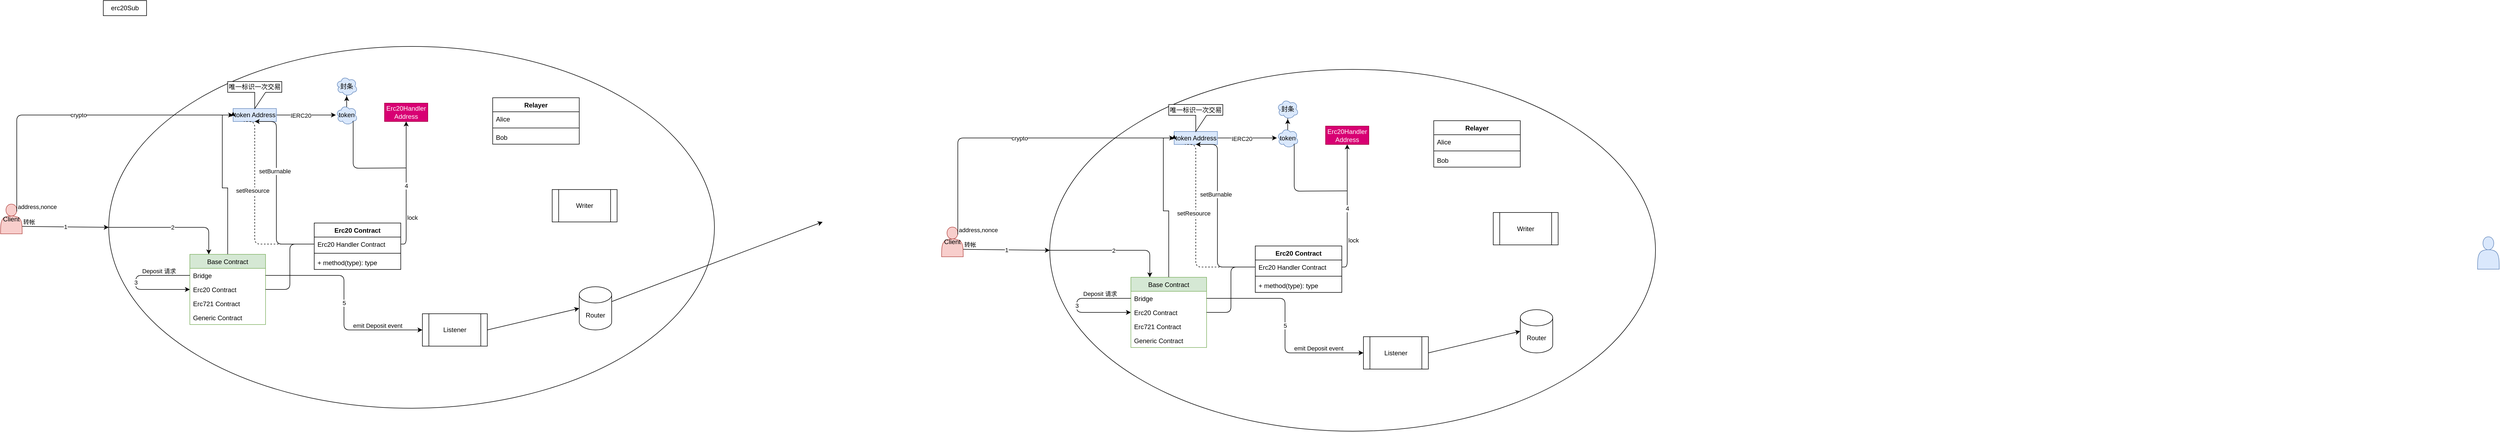 <mxfile version="14.2.9" type="github">
  <diagram name="Page-1" id="c7558073-3199-34d8-9f00-42111426c3f3">
    <mxGraphModel dx="2857" dy="1304" grid="1" gridSize="10" guides="1" tooltips="1" connect="1" arrows="1" fold="1" page="1" pageScale="1" pageWidth="826" pageHeight="1169" background="#ffffff" math="0" shadow="0">
      <root>
        <mxCell id="0" />
        <mxCell id="1" parent="0" />
        <mxCell id="XAeKICQX4TilCshrafWl-51" value="" style="ellipse;whiteSpace=wrap;html=1;" vertex="1" parent="1">
          <mxGeometry x="1380" y="257.5" width="1120" height="670" as="geometry" />
        </mxCell>
        <mxCell id="XAeKICQX4TilCshrafWl-52" style="rounded=0;orthogonalLoop=1;jettySize=auto;html=1;exitX=0.5;exitY=0;exitDx=0;exitDy=0;entryX=0;entryY=0.5;entryDx=0;entryDy=0;edgeStyle=orthogonalEdgeStyle;" edge="1" source="XAeKICQX4TilCshrafWl-53" target="XAeKICQX4TilCshrafWl-71" parent="1">
          <mxGeometry relative="1" as="geometry" />
        </mxCell>
        <mxCell id="XAeKICQX4TilCshrafWl-53" value="Base Contract" style="swimlane;fontStyle=0;childLayout=stackLayout;horizontal=1;startSize=26;fillColor=#d5e8d4;horizontalStack=0;resizeParent=1;resizeParentMax=0;resizeLast=0;collapsible=1;marginBottom=0;strokeColor=#82b366;" vertex="1" parent="1">
          <mxGeometry x="1530" y="642.5" width="140" height="130" as="geometry" />
        </mxCell>
        <mxCell id="XAeKICQX4TilCshrafWl-54" value="Bridge" style="text;strokeColor=none;fillColor=none;align=left;verticalAlign=top;spacingLeft=4;spacingRight=4;overflow=hidden;rotatable=0;points=[[0,0.5],[1,0.5]];portConstraint=eastwest;" vertex="1" parent="XAeKICQX4TilCshrafWl-53">
          <mxGeometry y="26" width="140" height="26" as="geometry" />
        </mxCell>
        <mxCell id="XAeKICQX4TilCshrafWl-55" value="Erc20 Contract" style="text;strokeColor=none;fillColor=none;align=left;verticalAlign=top;spacingLeft=4;spacingRight=4;overflow=hidden;rotatable=0;points=[[0,0.5],[1,0.5]];portConstraint=eastwest;" vertex="1" parent="XAeKICQX4TilCshrafWl-53">
          <mxGeometry y="52" width="140" height="26" as="geometry" />
        </mxCell>
        <mxCell id="XAeKICQX4TilCshrafWl-56" value="Erc721 Contract" style="text;strokeColor=none;fillColor=none;align=left;verticalAlign=top;spacingLeft=4;spacingRight=4;overflow=hidden;rotatable=0;points=[[0,0.5],[1,0.5]];portConstraint=eastwest;" vertex="1" parent="XAeKICQX4TilCshrafWl-53">
          <mxGeometry y="78" width="140" height="26" as="geometry" />
        </mxCell>
        <mxCell id="XAeKICQX4TilCshrafWl-57" value="Generic Contract" style="text;strokeColor=none;fillColor=none;align=left;verticalAlign=top;spacingLeft=4;spacingRight=4;overflow=hidden;rotatable=0;points=[[0,0.5],[1,0.5]];portConstraint=eastwest;" vertex="1" parent="XAeKICQX4TilCshrafWl-53">
          <mxGeometry y="104" width="140" height="26" as="geometry" />
        </mxCell>
        <mxCell id="XAeKICQX4TilCshrafWl-58" value="" style="endArrow=classic;html=1;fontSize=5;exitX=0;exitY=0.5;exitDx=0;exitDy=0;entryX=0;entryY=0.5;entryDx=0;entryDy=0;edgeStyle=orthogonalEdgeStyle;" edge="1" parent="XAeKICQX4TilCshrafWl-53" source="XAeKICQX4TilCshrafWl-54" target="XAeKICQX4TilCshrafWl-55">
          <mxGeometry relative="1" as="geometry">
            <mxPoint x="-440" y="-28" as="sourcePoint" />
            <mxPoint x="-280" y="-28" as="targetPoint" />
            <Array as="points">
              <mxPoint x="-100" y="39" />
              <mxPoint x="-100" y="65" />
            </Array>
          </mxGeometry>
        </mxCell>
        <mxCell id="XAeKICQX4TilCshrafWl-59" value="3" style="edgeLabel;resizable=0;html=1;align=center;verticalAlign=middle;" connectable="0" vertex="1" parent="XAeKICQX4TilCshrafWl-58">
          <mxGeometry relative="1" as="geometry" />
        </mxCell>
        <mxCell id="XAeKICQX4TilCshrafWl-60" value="Deposit 请求" style="edgeLabel;resizable=0;html=1;align=left;verticalAlign=bottom;" connectable="0" vertex="1" parent="XAeKICQX4TilCshrafWl-58">
          <mxGeometry x="-1" relative="1" as="geometry">
            <mxPoint x="-90" as="offset" />
          </mxGeometry>
        </mxCell>
        <mxCell id="XAeKICQX4TilCshrafWl-61" value="Erc20 Contract" style="swimlane;fontStyle=1;align=center;verticalAlign=top;childLayout=stackLayout;horizontal=1;startSize=26;horizontalStack=0;resizeParent=1;resizeParentMax=0;resizeLast=0;collapsible=1;marginBottom=0;" vertex="1" parent="1">
          <mxGeometry x="1760" y="584.5" width="160" height="86" as="geometry" />
        </mxCell>
        <mxCell id="XAeKICQX4TilCshrafWl-62" value="Erc20 Handler Contract" style="text;strokeColor=none;fillColor=none;align=left;verticalAlign=top;spacingLeft=4;spacingRight=4;overflow=hidden;rotatable=0;points=[[0,0.5],[1,0.5]];portConstraint=eastwest;" vertex="1" parent="XAeKICQX4TilCshrafWl-61">
          <mxGeometry y="26" width="160" height="26" as="geometry" />
        </mxCell>
        <mxCell id="XAeKICQX4TilCshrafWl-63" value="" style="line;strokeWidth=1;fillColor=none;align=left;verticalAlign=middle;spacingTop=-1;spacingLeft=3;spacingRight=3;rotatable=0;labelPosition=right;points=[];portConstraint=eastwest;" vertex="1" parent="XAeKICQX4TilCshrafWl-61">
          <mxGeometry y="52" width="160" height="8" as="geometry" />
        </mxCell>
        <mxCell id="XAeKICQX4TilCshrafWl-64" value="+ method(type): type" style="text;strokeColor=none;fillColor=none;align=left;verticalAlign=top;spacingLeft=4;spacingRight=4;overflow=hidden;rotatable=0;points=[[0,0.5],[1,0.5]];portConstraint=eastwest;" vertex="1" parent="XAeKICQX4TilCshrafWl-61">
          <mxGeometry y="60" width="160" height="26" as="geometry" />
        </mxCell>
        <mxCell id="XAeKICQX4TilCshrafWl-65" value="Relayer" style="swimlane;fontStyle=1;align=center;verticalAlign=top;childLayout=stackLayout;horizontal=1;startSize=26;horizontalStack=0;resizeParent=1;resizeParentMax=0;resizeLast=0;collapsible=1;marginBottom=0;" vertex="1" parent="1">
          <mxGeometry x="2090" y="352.5" width="160" height="86" as="geometry" />
        </mxCell>
        <mxCell id="XAeKICQX4TilCshrafWl-66" value="Alice" style="text;strokeColor=none;fillColor=none;align=left;verticalAlign=top;spacingLeft=4;spacingRight=4;overflow=hidden;rotatable=0;points=[[0,0.5],[1,0.5]];portConstraint=eastwest;" vertex="1" parent="XAeKICQX4TilCshrafWl-65">
          <mxGeometry y="26" width="160" height="26" as="geometry" />
        </mxCell>
        <mxCell id="XAeKICQX4TilCshrafWl-67" value="" style="line;strokeWidth=1;fillColor=none;align=left;verticalAlign=middle;spacingTop=-1;spacingLeft=3;spacingRight=3;rotatable=0;labelPosition=right;points=[];portConstraint=eastwest;" vertex="1" parent="XAeKICQX4TilCshrafWl-65">
          <mxGeometry y="52" width="160" height="8" as="geometry" />
        </mxCell>
        <mxCell id="XAeKICQX4TilCshrafWl-68" value="Bob" style="text;strokeColor=none;fillColor=none;align=left;verticalAlign=top;spacingLeft=4;spacingRight=4;overflow=hidden;rotatable=0;points=[[0,0.5],[1,0.5]];portConstraint=eastwest;" vertex="1" parent="XAeKICQX4TilCshrafWl-65">
          <mxGeometry y="60" width="160" height="26" as="geometry" />
        </mxCell>
        <mxCell id="XAeKICQX4TilCshrafWl-69" value="" style="edgeStyle=orthogonalEdgeStyle;rounded=0;orthogonalLoop=1;jettySize=auto;html=1;" edge="1" source="XAeKICQX4TilCshrafWl-71" target="XAeKICQX4TilCshrafWl-91" parent="1">
          <mxGeometry relative="1" as="geometry" />
        </mxCell>
        <mxCell id="XAeKICQX4TilCshrafWl-70" value="IERC20" style="edgeLabel;html=1;align=center;verticalAlign=middle;resizable=0;points=[];" vertex="1" connectable="0" parent="XAeKICQX4TilCshrafWl-69">
          <mxGeometry x="-0.195" y="-1" relative="1" as="geometry">
            <mxPoint as="offset" />
          </mxGeometry>
        </mxCell>
        <mxCell id="XAeKICQX4TilCshrafWl-71" value="token Address" style="html=1;fillColor=#dae8fc;strokeColor=#6c8ebf;" vertex="1" parent="1">
          <mxGeometry x="1610" y="372.5" width="80" height="24" as="geometry" />
        </mxCell>
        <mxCell id="XAeKICQX4TilCshrafWl-72" value="Listener" style="shape=process;whiteSpace=wrap;html=1;backgroundOutline=1;" vertex="1" parent="1">
          <mxGeometry x="1960" y="752.5" width="120" height="60" as="geometry" />
        </mxCell>
        <mxCell id="XAeKICQX4TilCshrafWl-73" value="Writer" style="shape=process;whiteSpace=wrap;html=1;backgroundOutline=1;" vertex="1" parent="1">
          <mxGeometry x="2200" y="522.5" width="120" height="60" as="geometry" />
        </mxCell>
        <mxCell id="XAeKICQX4TilCshrafWl-74" value="Router" style="shape=cylinder3;whiteSpace=wrap;html=1;boundedLbl=1;backgroundOutline=1;size=15;" vertex="1" parent="1">
          <mxGeometry x="2250" y="702.5" width="60" height="80" as="geometry" />
        </mxCell>
        <mxCell id="XAeKICQX4TilCshrafWl-75" value="Client" style="shape=actor;whiteSpace=wrap;html=1;fillColor=#f8cecc;strokeColor=#b85450;" vertex="1" parent="1">
          <mxGeometry x="1180" y="549.5" width="40" height="55" as="geometry" />
        </mxCell>
        <mxCell id="XAeKICQX4TilCshrafWl-76" value="" style="endArrow=classic;html=1;fontSize=5;exitX=1;exitY=0.75;exitDx=0;exitDy=0;entryX=0;entryY=0.5;entryDx=0;entryDy=0;" edge="1" source="XAeKICQX4TilCshrafWl-75" target="XAeKICQX4TilCshrafWl-51" parent="1">
          <mxGeometry relative="1" as="geometry">
            <mxPoint x="1050" y="532.5" as="sourcePoint" />
            <mxPoint x="1210" y="532.5" as="targetPoint" />
          </mxGeometry>
        </mxCell>
        <mxCell id="XAeKICQX4TilCshrafWl-77" value="1" style="edgeLabel;resizable=0;html=1;align=center;verticalAlign=middle;" connectable="0" vertex="1" parent="XAeKICQX4TilCshrafWl-76">
          <mxGeometry relative="1" as="geometry" />
        </mxCell>
        <mxCell id="XAeKICQX4TilCshrafWl-78" value="转帐" style="edgeLabel;resizable=0;html=1;align=left;verticalAlign=bottom;" connectable="0" vertex="1" parent="XAeKICQX4TilCshrafWl-76">
          <mxGeometry x="-1" relative="1" as="geometry" />
        </mxCell>
        <mxCell id="XAeKICQX4TilCshrafWl-79" value="" style="endArrow=classic;html=1;fontSize=5;exitX=0;exitY=0.5;exitDx=0;exitDy=0;entryX=0.25;entryY=0;entryDx=0;entryDy=0;edgeStyle=orthogonalEdgeStyle;" edge="1" source="XAeKICQX4TilCshrafWl-51" target="XAeKICQX4TilCshrafWl-53" parent="1">
          <mxGeometry relative="1" as="geometry">
            <mxPoint x="1080" y="532.5" as="sourcePoint" />
            <mxPoint x="1180" y="532.5" as="targetPoint" />
            <Array as="points">
              <mxPoint x="1565" y="592.5" />
            </Array>
          </mxGeometry>
        </mxCell>
        <mxCell id="XAeKICQX4TilCshrafWl-80" value="2" style="edgeLabel;resizable=0;html=1;align=center;verticalAlign=middle;" connectable="0" vertex="1" parent="XAeKICQX4TilCshrafWl-79">
          <mxGeometry relative="1" as="geometry" />
        </mxCell>
        <mxCell id="XAeKICQX4TilCshrafWl-81" value="" style="shape=actor;whiteSpace=wrap;html=1;fillColor=#dae8fc;strokeColor=#6c8ebf;" vertex="1" parent="1">
          <mxGeometry x="4020" y="567.5" width="40" height="60" as="geometry" />
        </mxCell>
        <mxCell id="XAeKICQX4TilCshrafWl-83" value="" style="endArrow=classic;html=1;entryX=0;entryY=0.25;entryDx=0;entryDy=0;exitX=0.75;exitY=0.25;exitDx=0;exitDy=0;exitPerimeter=0;edgeStyle=orthogonalEdgeStyle;" edge="1" source="XAeKICQX4TilCshrafWl-75" target="XAeKICQX4TilCshrafWl-71" parent="1">
          <mxGeometry relative="1" as="geometry">
            <mxPoint x="1710" y="612.5" as="sourcePoint" />
            <mxPoint x="1870" y="612.5" as="targetPoint" />
            <Array as="points">
              <mxPoint x="1210" y="384.5" />
              <mxPoint x="1610" y="384.5" />
            </Array>
          </mxGeometry>
        </mxCell>
        <mxCell id="XAeKICQX4TilCshrafWl-84" value="crypto" style="edgeLabel;resizable=0;html=1;align=center;verticalAlign=middle;" connectable="0" vertex="1" parent="XAeKICQX4TilCshrafWl-83">
          <mxGeometry relative="1" as="geometry" />
        </mxCell>
        <mxCell id="XAeKICQX4TilCshrafWl-85" value="address,nonce" style="edgeLabel;resizable=0;html=1;align=left;verticalAlign=bottom;" connectable="0" vertex="1" parent="XAeKICQX4TilCshrafWl-83">
          <mxGeometry x="-1" relative="1" as="geometry" />
        </mxCell>
        <mxCell id="XAeKICQX4TilCshrafWl-86" value="" style="endArrow=none;dashed=1;html=1;exitX=0;exitY=0.5;exitDx=0;exitDy=0;entryX=0.25;entryY=1;entryDx=0;entryDy=0;edgeStyle=orthogonalEdgeStyle;" edge="1" source="XAeKICQX4TilCshrafWl-62" target="XAeKICQX4TilCshrafWl-71" parent="1">
          <mxGeometry width="50" height="50" relative="1" as="geometry">
            <mxPoint x="1770" y="632.5" as="sourcePoint" />
            <mxPoint x="1820" y="582.5" as="targetPoint" />
            <Array as="points">
              <mxPoint x="1650" y="623.5" />
              <mxPoint x="1650" y="396.5" />
            </Array>
          </mxGeometry>
        </mxCell>
        <mxCell id="XAeKICQX4TilCshrafWl-87" value="setResource" style="edgeLabel;html=1;align=center;verticalAlign=middle;resizable=0;points=[];" vertex="1" connectable="0" parent="XAeKICQX4TilCshrafWl-86">
          <mxGeometry x="0.174" y="4" relative="1" as="geometry">
            <mxPoint as="offset" />
          </mxGeometry>
        </mxCell>
        <mxCell id="XAeKICQX4TilCshrafWl-88" value="" style="endArrow=classic;html=1;exitX=0;exitY=0.5;exitDx=0;exitDy=0;entryX=0.5;entryY=1;entryDx=0;entryDy=0;edgeStyle=orthogonalEdgeStyle;" edge="1" source="XAeKICQX4TilCshrafWl-62" target="XAeKICQX4TilCshrafWl-71" parent="1">
          <mxGeometry width="50" height="50" relative="1" as="geometry">
            <mxPoint x="1830" y="582.5" as="sourcePoint" />
            <mxPoint x="1880" y="532.5" as="targetPoint" />
            <Array as="points">
              <mxPoint x="1690" y="623.5" />
              <mxPoint x="1690" y="396.5" />
            </Array>
          </mxGeometry>
        </mxCell>
        <mxCell id="XAeKICQX4TilCshrafWl-89" value="setBurnable" style="edgeLabel;html=1;align=center;verticalAlign=middle;resizable=0;points=[];" vertex="1" connectable="0" parent="XAeKICQX4TilCshrafWl-88">
          <mxGeometry x="0.216" y="3" relative="1" as="geometry">
            <mxPoint as="offset" />
          </mxGeometry>
        </mxCell>
        <mxCell id="XAeKICQX4TilCshrafWl-90" value="" style="edgeStyle=orthogonalEdgeStyle;rounded=0;orthogonalLoop=1;jettySize=auto;html=1;" edge="1" source="XAeKICQX4TilCshrafWl-91" target="XAeKICQX4TilCshrafWl-97" parent="1">
          <mxGeometry relative="1" as="geometry" />
        </mxCell>
        <mxCell id="XAeKICQX4TilCshrafWl-91" value="token" style="ellipse;shape=cloud;whiteSpace=wrap;html=1;strokeColor=#6c8ebf;fillColor=#dae8fc;" vertex="1" parent="1">
          <mxGeometry x="1800" y="366" width="40" height="37" as="geometry" />
        </mxCell>
        <mxCell id="XAeKICQX4TilCshrafWl-92" value="Erc20Handler Address" style="html=1;whiteSpace=wrap;container=1;recursiveResize=0;collapsible=0;fillColor=#d80073;strokeColor=#A50040;fontColor=#ffffff;" vertex="1" parent="1">
          <mxGeometry x="1890" y="362.5" width="80" height="34" as="geometry" />
        </mxCell>
        <mxCell id="XAeKICQX4TilCshrafWl-93" value="" style="endArrow=classic;html=1;entryX=0.5;entryY=1;entryDx=0;entryDy=0;exitX=1;exitY=0.5;exitDx=0;exitDy=0;edgeStyle=orthogonalEdgeStyle;" edge="1" source="XAeKICQX4TilCshrafWl-62" target="XAeKICQX4TilCshrafWl-92" parent="1">
          <mxGeometry relative="1" as="geometry">
            <mxPoint x="1630" y="542.5" as="sourcePoint" />
            <mxPoint x="1790" y="542.5" as="targetPoint" />
          </mxGeometry>
        </mxCell>
        <mxCell id="XAeKICQX4TilCshrafWl-94" value="4" style="edgeLabel;resizable=0;html=1;align=center;verticalAlign=middle;" connectable="0" vertex="1" parent="XAeKICQX4TilCshrafWl-93">
          <mxGeometry relative="1" as="geometry" />
        </mxCell>
        <mxCell id="XAeKICQX4TilCshrafWl-95" value="lock" style="edgeLabel;resizable=0;html=1;align=left;verticalAlign=bottom;" connectable="0" vertex="1" parent="XAeKICQX4TilCshrafWl-93">
          <mxGeometry x="-1" relative="1" as="geometry">
            <mxPoint x="10" y="-41" as="offset" />
          </mxGeometry>
        </mxCell>
        <mxCell id="XAeKICQX4TilCshrafWl-96" value="唯一标识一次交易" style="shape=callout;whiteSpace=wrap;html=1;perimeter=calloutPerimeter;" vertex="1" parent="1">
          <mxGeometry x="1600" y="322.5" width="100" height="50" as="geometry" />
        </mxCell>
        <mxCell id="XAeKICQX4TilCshrafWl-97" value="封条" style="ellipse;shape=cloud;whiteSpace=wrap;html=1;strokeColor=#6c8ebf;fillColor=#dae8fc;" vertex="1" parent="1">
          <mxGeometry x="1800" y="312.5" width="40" height="37" as="geometry" />
        </mxCell>
        <mxCell id="XAeKICQX4TilCshrafWl-98" value="" style="endArrow=none;html=1;entryX=0.8;entryY=0.8;entryDx=0;entryDy=0;entryPerimeter=0;edgeStyle=orthogonalEdgeStyle;" edge="1" target="XAeKICQX4TilCshrafWl-91" parent="1">
          <mxGeometry width="50" height="50" relative="1" as="geometry">
            <mxPoint x="1930" y="482.5" as="sourcePoint" />
            <mxPoint x="1880" y="422.5" as="targetPoint" />
          </mxGeometry>
        </mxCell>
        <mxCell id="XAeKICQX4TilCshrafWl-99" value="" style="endArrow=none;html=1;entryX=0;entryY=0.5;entryDx=0;entryDy=0;exitX=1;exitY=0.5;exitDx=0;exitDy=0;edgeStyle=orthogonalEdgeStyle;" edge="1" source="XAeKICQX4TilCshrafWl-55" target="XAeKICQX4TilCshrafWl-62" parent="1">
          <mxGeometry width="50" height="50" relative="1" as="geometry">
            <mxPoint x="1940" y="642.5" as="sourcePoint" />
            <mxPoint x="1990" y="592.5" as="targetPoint" />
          </mxGeometry>
        </mxCell>
        <mxCell id="XAeKICQX4TilCshrafWl-100" value="" style="endArrow=classic;html=1;exitX=1;exitY=0.5;exitDx=0;exitDy=0;entryX=0;entryY=0.5;entryDx=0;entryDy=0;edgeStyle=orthogonalEdgeStyle;" edge="1" source="XAeKICQX4TilCshrafWl-54" target="XAeKICQX4TilCshrafWl-72" parent="1">
          <mxGeometry relative="1" as="geometry">
            <mxPoint x="1750" y="742.5" as="sourcePoint" />
            <mxPoint x="1910" y="742.5" as="targetPoint" />
          </mxGeometry>
        </mxCell>
        <mxCell id="XAeKICQX4TilCshrafWl-101" value="5" style="edgeLabel;resizable=0;html=1;align=center;verticalAlign=middle;" connectable="0" vertex="1" parent="XAeKICQX4TilCshrafWl-100">
          <mxGeometry relative="1" as="geometry" />
        </mxCell>
        <mxCell id="XAeKICQX4TilCshrafWl-102" value="emit Deposit event" style="edgeLabel;resizable=0;html=1;align=left;verticalAlign=bottom;" connectable="0" vertex="1" parent="XAeKICQX4TilCshrafWl-100">
          <mxGeometry x="-1" relative="1" as="geometry">
            <mxPoint x="160" y="101" as="offset" />
          </mxGeometry>
        </mxCell>
        <mxCell id="XAeKICQX4TilCshrafWl-103" value="" style="endArrow=classic;html=1;exitX=1;exitY=0.5;exitDx=0;exitDy=0;entryX=0;entryY=0.5;entryDx=0;entryDy=0;entryPerimeter=0;" edge="1" source="XAeKICQX4TilCshrafWl-72" target="XAeKICQX4TilCshrafWl-74" parent="1">
          <mxGeometry width="50" height="50" relative="1" as="geometry">
            <mxPoint x="2190" y="572.5" as="sourcePoint" />
            <mxPoint x="2240" y="522.5" as="targetPoint" />
          </mxGeometry>
        </mxCell>
        <mxCell id="1I83KsjmfCGvxVB3o9AE-40" value="" style="ellipse;whiteSpace=wrap;html=1;" parent="1" vertex="1">
          <mxGeometry x="-360" y="215" width="1120" height="670" as="geometry" />
        </mxCell>
        <mxCell id="XAeKICQX4TilCshrafWl-8" style="rounded=0;orthogonalLoop=1;jettySize=auto;html=1;exitX=0.5;exitY=0;exitDx=0;exitDy=0;entryX=0;entryY=0.5;entryDx=0;entryDy=0;edgeStyle=orthogonalEdgeStyle;" edge="1" parent="1" source="1I83KsjmfCGvxVB3o9AE-66" target="1I83KsjmfCGvxVB3o9AE-88">
          <mxGeometry relative="1" as="geometry" />
        </mxCell>
        <mxCell id="1I83KsjmfCGvxVB3o9AE-66" value="Base Contract" style="swimlane;fontStyle=0;childLayout=stackLayout;horizontal=1;startSize=26;fillColor=#d5e8d4;horizontalStack=0;resizeParent=1;resizeParentMax=0;resizeLast=0;collapsible=1;marginBottom=0;strokeColor=#82b366;" parent="1" vertex="1">
          <mxGeometry x="-210" y="600" width="140" height="130" as="geometry" />
        </mxCell>
        <mxCell id="1I83KsjmfCGvxVB3o9AE-70" value="Bridge" style="text;strokeColor=none;fillColor=none;align=left;verticalAlign=top;spacingLeft=4;spacingRight=4;overflow=hidden;rotatable=0;points=[[0,0.5],[1,0.5]];portConstraint=eastwest;" parent="1I83KsjmfCGvxVB3o9AE-66" vertex="1">
          <mxGeometry y="26" width="140" height="26" as="geometry" />
        </mxCell>
        <mxCell id="1I83KsjmfCGvxVB3o9AE-68" value="Erc20 Contract" style="text;strokeColor=none;fillColor=none;align=left;verticalAlign=top;spacingLeft=4;spacingRight=4;overflow=hidden;rotatable=0;points=[[0,0.5],[1,0.5]];portConstraint=eastwest;" parent="1I83KsjmfCGvxVB3o9AE-66" vertex="1">
          <mxGeometry y="52" width="140" height="26" as="geometry" />
        </mxCell>
        <mxCell id="1I83KsjmfCGvxVB3o9AE-73" value="Erc721 Contract" style="text;strokeColor=none;fillColor=none;align=left;verticalAlign=top;spacingLeft=4;spacingRight=4;overflow=hidden;rotatable=0;points=[[0,0.5],[1,0.5]];portConstraint=eastwest;" parent="1I83KsjmfCGvxVB3o9AE-66" vertex="1">
          <mxGeometry y="78" width="140" height="26" as="geometry" />
        </mxCell>
        <mxCell id="1I83KsjmfCGvxVB3o9AE-74" value="Generic Contract" style="text;strokeColor=none;fillColor=none;align=left;verticalAlign=top;spacingLeft=4;spacingRight=4;overflow=hidden;rotatable=0;points=[[0,0.5],[1,0.5]];portConstraint=eastwest;" parent="1I83KsjmfCGvxVB3o9AE-66" vertex="1">
          <mxGeometry y="104" width="140" height="26" as="geometry" />
        </mxCell>
        <mxCell id="1I83KsjmfCGvxVB3o9AE-160" value="" style="endArrow=classic;html=1;fontSize=5;exitX=0;exitY=0.5;exitDx=0;exitDy=0;entryX=0;entryY=0.5;entryDx=0;entryDy=0;edgeStyle=orthogonalEdgeStyle;" parent="1I83KsjmfCGvxVB3o9AE-66" source="1I83KsjmfCGvxVB3o9AE-70" target="1I83KsjmfCGvxVB3o9AE-68" edge="1">
          <mxGeometry relative="1" as="geometry">
            <mxPoint x="-440" y="-28" as="sourcePoint" />
            <mxPoint x="-280" y="-28" as="targetPoint" />
            <Array as="points">
              <mxPoint x="-100" y="39" />
              <mxPoint x="-100" y="65" />
            </Array>
          </mxGeometry>
        </mxCell>
        <mxCell id="1I83KsjmfCGvxVB3o9AE-161" value="3" style="edgeLabel;resizable=0;html=1;align=center;verticalAlign=middle;" parent="1I83KsjmfCGvxVB3o9AE-160" connectable="0" vertex="1">
          <mxGeometry relative="1" as="geometry" />
        </mxCell>
        <mxCell id="1I83KsjmfCGvxVB3o9AE-162" value="Deposit 请求" style="edgeLabel;resizable=0;html=1;align=left;verticalAlign=bottom;" parent="1I83KsjmfCGvxVB3o9AE-160" connectable="0" vertex="1">
          <mxGeometry x="-1" relative="1" as="geometry">
            <mxPoint x="-90" as="offset" />
          </mxGeometry>
        </mxCell>
        <mxCell id="1I83KsjmfCGvxVB3o9AE-78" value="Erc20 Contract" style="swimlane;fontStyle=1;align=center;verticalAlign=top;childLayout=stackLayout;horizontal=1;startSize=26;horizontalStack=0;resizeParent=1;resizeParentMax=0;resizeLast=0;collapsible=1;marginBottom=0;" parent="1" vertex="1">
          <mxGeometry x="20" y="542" width="160" height="86" as="geometry" />
        </mxCell>
        <mxCell id="1I83KsjmfCGvxVB3o9AE-79" value="Erc20 Handler Contract" style="text;strokeColor=none;fillColor=none;align=left;verticalAlign=top;spacingLeft=4;spacingRight=4;overflow=hidden;rotatable=0;points=[[0,0.5],[1,0.5]];portConstraint=eastwest;" parent="1I83KsjmfCGvxVB3o9AE-78" vertex="1">
          <mxGeometry y="26" width="160" height="26" as="geometry" />
        </mxCell>
        <mxCell id="1I83KsjmfCGvxVB3o9AE-80" value="" style="line;strokeWidth=1;fillColor=none;align=left;verticalAlign=middle;spacingTop=-1;spacingLeft=3;spacingRight=3;rotatable=0;labelPosition=right;points=[];portConstraint=eastwest;" parent="1I83KsjmfCGvxVB3o9AE-78" vertex="1">
          <mxGeometry y="52" width="160" height="8" as="geometry" />
        </mxCell>
        <mxCell id="1I83KsjmfCGvxVB3o9AE-81" value="+ method(type): type" style="text;strokeColor=none;fillColor=none;align=left;verticalAlign=top;spacingLeft=4;spacingRight=4;overflow=hidden;rotatable=0;points=[[0,0.5],[1,0.5]];portConstraint=eastwest;" parent="1I83KsjmfCGvxVB3o9AE-78" vertex="1">
          <mxGeometry y="60" width="160" height="26" as="geometry" />
        </mxCell>
        <mxCell id="1I83KsjmfCGvxVB3o9AE-83" value="Relayer" style="swimlane;fontStyle=1;align=center;verticalAlign=top;childLayout=stackLayout;horizontal=1;startSize=26;horizontalStack=0;resizeParent=1;resizeParentMax=0;resizeLast=0;collapsible=1;marginBottom=0;" parent="1" vertex="1">
          <mxGeometry x="350" y="310" width="160" height="86" as="geometry" />
        </mxCell>
        <mxCell id="1I83KsjmfCGvxVB3o9AE-84" value="Alice" style="text;strokeColor=none;fillColor=none;align=left;verticalAlign=top;spacingLeft=4;spacingRight=4;overflow=hidden;rotatable=0;points=[[0,0.5],[1,0.5]];portConstraint=eastwest;" parent="1I83KsjmfCGvxVB3o9AE-83" vertex="1">
          <mxGeometry y="26" width="160" height="26" as="geometry" />
        </mxCell>
        <mxCell id="1I83KsjmfCGvxVB3o9AE-85" value="" style="line;strokeWidth=1;fillColor=none;align=left;verticalAlign=middle;spacingTop=-1;spacingLeft=3;spacingRight=3;rotatable=0;labelPosition=right;points=[];portConstraint=eastwest;" parent="1I83KsjmfCGvxVB3o9AE-83" vertex="1">
          <mxGeometry y="52" width="160" height="8" as="geometry" />
        </mxCell>
        <mxCell id="1I83KsjmfCGvxVB3o9AE-86" value="Bob" style="text;strokeColor=none;fillColor=none;align=left;verticalAlign=top;spacingLeft=4;spacingRight=4;overflow=hidden;rotatable=0;points=[[0,0.5],[1,0.5]];portConstraint=eastwest;" parent="1I83KsjmfCGvxVB3o9AE-83" vertex="1">
          <mxGeometry y="60" width="160" height="26" as="geometry" />
        </mxCell>
        <mxCell id="XAeKICQX4TilCshrafWl-26" value="" style="edgeStyle=orthogonalEdgeStyle;rounded=0;orthogonalLoop=1;jettySize=auto;html=1;" edge="1" parent="1" source="1I83KsjmfCGvxVB3o9AE-88" target="XAeKICQX4TilCshrafWl-25">
          <mxGeometry relative="1" as="geometry" />
        </mxCell>
        <mxCell id="XAeKICQX4TilCshrafWl-27" value="IERC20" style="edgeLabel;html=1;align=center;verticalAlign=middle;resizable=0;points=[];" vertex="1" connectable="0" parent="XAeKICQX4TilCshrafWl-26">
          <mxGeometry x="-0.195" y="-1" relative="1" as="geometry">
            <mxPoint as="offset" />
          </mxGeometry>
        </mxCell>
        <mxCell id="1I83KsjmfCGvxVB3o9AE-88" value="token Address" style="html=1;fillColor=#dae8fc;strokeColor=#6c8ebf;" parent="1" vertex="1">
          <mxGeometry x="-130" y="330" width="80" height="24" as="geometry" />
        </mxCell>
        <mxCell id="1I83KsjmfCGvxVB3o9AE-90" value="Listener" style="shape=process;whiteSpace=wrap;html=1;backgroundOutline=1;" parent="1" vertex="1">
          <mxGeometry x="220" y="710" width="120" height="60" as="geometry" />
        </mxCell>
        <mxCell id="1I83KsjmfCGvxVB3o9AE-91" value="Writer" style="shape=process;whiteSpace=wrap;html=1;backgroundOutline=1;" parent="1" vertex="1">
          <mxGeometry x="460" y="480" width="120" height="60" as="geometry" />
        </mxCell>
        <mxCell id="1I83KsjmfCGvxVB3o9AE-95" value="Router" style="shape=cylinder3;whiteSpace=wrap;html=1;boundedLbl=1;backgroundOutline=1;size=15;" parent="1" vertex="1">
          <mxGeometry x="510" y="660" width="60" height="80" as="geometry" />
        </mxCell>
        <mxCell id="1I83KsjmfCGvxVB3o9AE-118" value="Client" style="shape=actor;whiteSpace=wrap;html=1;fillColor=#f8cecc;strokeColor=#b85450;" parent="1" vertex="1">
          <mxGeometry x="-560" y="507" width="40" height="55" as="geometry" />
        </mxCell>
        <mxCell id="1I83KsjmfCGvxVB3o9AE-155" value="" style="endArrow=classic;html=1;fontSize=5;exitX=1;exitY=0.75;exitDx=0;exitDy=0;entryX=0;entryY=0.5;entryDx=0;entryDy=0;" parent="1" source="1I83KsjmfCGvxVB3o9AE-118" target="1I83KsjmfCGvxVB3o9AE-40" edge="1">
          <mxGeometry relative="1" as="geometry">
            <mxPoint x="-690" y="490" as="sourcePoint" />
            <mxPoint x="-530" y="490" as="targetPoint" />
          </mxGeometry>
        </mxCell>
        <mxCell id="1I83KsjmfCGvxVB3o9AE-156" value="1" style="edgeLabel;resizable=0;html=1;align=center;verticalAlign=middle;" parent="1I83KsjmfCGvxVB3o9AE-155" connectable="0" vertex="1">
          <mxGeometry relative="1" as="geometry" />
        </mxCell>
        <mxCell id="1I83KsjmfCGvxVB3o9AE-157" value="转帐" style="edgeLabel;resizable=0;html=1;align=left;verticalAlign=bottom;" parent="1I83KsjmfCGvxVB3o9AE-155" connectable="0" vertex="1">
          <mxGeometry x="-1" relative="1" as="geometry" />
        </mxCell>
        <mxCell id="1I83KsjmfCGvxVB3o9AE-158" value="" style="endArrow=classic;html=1;fontSize=5;exitX=0;exitY=0.5;exitDx=0;exitDy=0;entryX=0.25;entryY=0;entryDx=0;entryDy=0;edgeStyle=orthogonalEdgeStyle;" parent="1" source="1I83KsjmfCGvxVB3o9AE-40" target="1I83KsjmfCGvxVB3o9AE-66" edge="1">
          <mxGeometry relative="1" as="geometry">
            <mxPoint x="-660" y="490" as="sourcePoint" />
            <mxPoint x="-560" y="490" as="targetPoint" />
            <Array as="points">
              <mxPoint x="-175" y="550" />
            </Array>
          </mxGeometry>
        </mxCell>
        <mxCell id="1I83KsjmfCGvxVB3o9AE-159" value="2" style="edgeLabel;resizable=0;html=1;align=center;verticalAlign=middle;" parent="1I83KsjmfCGvxVB3o9AE-158" connectable="0" vertex="1">
          <mxGeometry relative="1" as="geometry" />
        </mxCell>
        <mxCell id="XAeKICQX4TilCshrafWl-4" value="erc20Sub" style="rounded=0;whiteSpace=wrap;html=1;" vertex="1" parent="1">
          <mxGeometry x="-370" y="130" width="80" height="28" as="geometry" />
        </mxCell>
        <mxCell id="XAeKICQX4TilCshrafWl-14" value="" style="endArrow=classic;html=1;entryX=0;entryY=0.25;entryDx=0;entryDy=0;exitX=0.75;exitY=0.25;exitDx=0;exitDy=0;exitPerimeter=0;edgeStyle=orthogonalEdgeStyle;" edge="1" parent="1" source="1I83KsjmfCGvxVB3o9AE-118" target="1I83KsjmfCGvxVB3o9AE-88">
          <mxGeometry relative="1" as="geometry">
            <mxPoint x="-30" y="570" as="sourcePoint" />
            <mxPoint x="130" y="570" as="targetPoint" />
            <Array as="points">
              <mxPoint x="-530" y="342" />
              <mxPoint x="-130" y="342" />
            </Array>
          </mxGeometry>
        </mxCell>
        <mxCell id="XAeKICQX4TilCshrafWl-15" value="crypto" style="edgeLabel;resizable=0;html=1;align=center;verticalAlign=middle;" connectable="0" vertex="1" parent="XAeKICQX4TilCshrafWl-14">
          <mxGeometry relative="1" as="geometry" />
        </mxCell>
        <mxCell id="XAeKICQX4TilCshrafWl-16" value="address,nonce" style="edgeLabel;resizable=0;html=1;align=left;verticalAlign=bottom;" connectable="0" vertex="1" parent="XAeKICQX4TilCshrafWl-14">
          <mxGeometry x="-1" relative="1" as="geometry" />
        </mxCell>
        <mxCell id="XAeKICQX4TilCshrafWl-17" value="" style="endArrow=none;dashed=1;html=1;exitX=0;exitY=0.5;exitDx=0;exitDy=0;entryX=0.25;entryY=1;entryDx=0;entryDy=0;edgeStyle=orthogonalEdgeStyle;" edge="1" parent="1" source="1I83KsjmfCGvxVB3o9AE-79" target="1I83KsjmfCGvxVB3o9AE-88">
          <mxGeometry width="50" height="50" relative="1" as="geometry">
            <mxPoint x="30" y="590" as="sourcePoint" />
            <mxPoint x="80" y="540" as="targetPoint" />
            <Array as="points">
              <mxPoint x="-90" y="581" />
              <mxPoint x="-90" y="354" />
            </Array>
          </mxGeometry>
        </mxCell>
        <mxCell id="XAeKICQX4TilCshrafWl-18" value="setResource" style="edgeLabel;html=1;align=center;verticalAlign=middle;resizable=0;points=[];" vertex="1" connectable="0" parent="XAeKICQX4TilCshrafWl-17">
          <mxGeometry x="0.174" y="4" relative="1" as="geometry">
            <mxPoint as="offset" />
          </mxGeometry>
        </mxCell>
        <mxCell id="XAeKICQX4TilCshrafWl-23" value="" style="endArrow=classic;html=1;exitX=0;exitY=0.5;exitDx=0;exitDy=0;entryX=0.5;entryY=1;entryDx=0;entryDy=0;edgeStyle=orthogonalEdgeStyle;" edge="1" parent="1" source="1I83KsjmfCGvxVB3o9AE-79" target="1I83KsjmfCGvxVB3o9AE-88">
          <mxGeometry width="50" height="50" relative="1" as="geometry">
            <mxPoint x="90" y="540" as="sourcePoint" />
            <mxPoint x="140" y="490" as="targetPoint" />
            <Array as="points">
              <mxPoint x="-50" y="581" />
              <mxPoint x="-50" y="354" />
            </Array>
          </mxGeometry>
        </mxCell>
        <mxCell id="XAeKICQX4TilCshrafWl-24" value="setBurnable" style="edgeLabel;html=1;align=center;verticalAlign=middle;resizable=0;points=[];" vertex="1" connectable="0" parent="XAeKICQX4TilCshrafWl-23">
          <mxGeometry x="0.216" y="3" relative="1" as="geometry">
            <mxPoint as="offset" />
          </mxGeometry>
        </mxCell>
        <mxCell id="XAeKICQX4TilCshrafWl-40" value="" style="edgeStyle=orthogonalEdgeStyle;rounded=0;orthogonalLoop=1;jettySize=auto;html=1;" edge="1" parent="1" source="XAeKICQX4TilCshrafWl-25" target="XAeKICQX4TilCshrafWl-39">
          <mxGeometry relative="1" as="geometry" />
        </mxCell>
        <mxCell id="XAeKICQX4TilCshrafWl-25" value="token" style="ellipse;shape=cloud;whiteSpace=wrap;html=1;strokeColor=#6c8ebf;fillColor=#dae8fc;" vertex="1" parent="1">
          <mxGeometry x="60" y="323.5" width="40" height="37" as="geometry" />
        </mxCell>
        <mxCell id="XAeKICQX4TilCshrafWl-31" value="Erc20Handler Address" style="html=1;whiteSpace=wrap;container=1;recursiveResize=0;collapsible=0;fillColor=#d80073;strokeColor=#A50040;fontColor=#ffffff;" vertex="1" parent="1">
          <mxGeometry x="150" y="320" width="80" height="34" as="geometry" />
        </mxCell>
        <mxCell id="XAeKICQX4TilCshrafWl-34" value="" style="endArrow=classic;html=1;entryX=0.5;entryY=1;entryDx=0;entryDy=0;exitX=1;exitY=0.5;exitDx=0;exitDy=0;edgeStyle=orthogonalEdgeStyle;" edge="1" parent="1" source="1I83KsjmfCGvxVB3o9AE-79" target="XAeKICQX4TilCshrafWl-31">
          <mxGeometry relative="1" as="geometry">
            <mxPoint x="-110" y="500" as="sourcePoint" />
            <mxPoint x="50" y="500" as="targetPoint" />
          </mxGeometry>
        </mxCell>
        <mxCell id="XAeKICQX4TilCshrafWl-35" value="4" style="edgeLabel;resizable=0;html=1;align=center;verticalAlign=middle;" connectable="0" vertex="1" parent="XAeKICQX4TilCshrafWl-34">
          <mxGeometry relative="1" as="geometry" />
        </mxCell>
        <mxCell id="XAeKICQX4TilCshrafWl-36" value="lock" style="edgeLabel;resizable=0;html=1;align=left;verticalAlign=bottom;" connectable="0" vertex="1" parent="XAeKICQX4TilCshrafWl-34">
          <mxGeometry x="-1" relative="1" as="geometry">
            <mxPoint x="10" y="-41" as="offset" />
          </mxGeometry>
        </mxCell>
        <mxCell id="XAeKICQX4TilCshrafWl-38" value="唯一标识一次交易" style="shape=callout;whiteSpace=wrap;html=1;perimeter=calloutPerimeter;" vertex="1" parent="1">
          <mxGeometry x="-140" y="280" width="100" height="50" as="geometry" />
        </mxCell>
        <mxCell id="XAeKICQX4TilCshrafWl-39" value="封条" style="ellipse;shape=cloud;whiteSpace=wrap;html=1;strokeColor=#6c8ebf;fillColor=#dae8fc;" vertex="1" parent="1">
          <mxGeometry x="60" y="270" width="40" height="37" as="geometry" />
        </mxCell>
        <mxCell id="XAeKICQX4TilCshrafWl-41" value="" style="endArrow=none;html=1;entryX=0.8;entryY=0.8;entryDx=0;entryDy=0;entryPerimeter=0;edgeStyle=orthogonalEdgeStyle;" edge="1" parent="1" target="XAeKICQX4TilCshrafWl-25">
          <mxGeometry width="50" height="50" relative="1" as="geometry">
            <mxPoint x="190" y="440" as="sourcePoint" />
            <mxPoint x="140" y="380" as="targetPoint" />
          </mxGeometry>
        </mxCell>
        <mxCell id="XAeKICQX4TilCshrafWl-43" value="" style="endArrow=none;html=1;entryX=0;entryY=0.5;entryDx=0;entryDy=0;exitX=1;exitY=0.5;exitDx=0;exitDy=0;edgeStyle=orthogonalEdgeStyle;" edge="1" parent="1" source="1I83KsjmfCGvxVB3o9AE-68" target="1I83KsjmfCGvxVB3o9AE-79">
          <mxGeometry width="50" height="50" relative="1" as="geometry">
            <mxPoint x="200" y="600" as="sourcePoint" />
            <mxPoint x="250" y="550" as="targetPoint" />
          </mxGeometry>
        </mxCell>
        <mxCell id="XAeKICQX4TilCshrafWl-45" value="" style="endArrow=classic;html=1;exitX=1;exitY=0.5;exitDx=0;exitDy=0;entryX=0;entryY=0.5;entryDx=0;entryDy=0;edgeStyle=orthogonalEdgeStyle;" edge="1" parent="1" source="1I83KsjmfCGvxVB3o9AE-70" target="1I83KsjmfCGvxVB3o9AE-90">
          <mxGeometry relative="1" as="geometry">
            <mxPoint x="10" y="700" as="sourcePoint" />
            <mxPoint x="170" y="700" as="targetPoint" />
          </mxGeometry>
        </mxCell>
        <mxCell id="XAeKICQX4TilCshrafWl-46" value="5" style="edgeLabel;resizable=0;html=1;align=center;verticalAlign=middle;" connectable="0" vertex="1" parent="XAeKICQX4TilCshrafWl-45">
          <mxGeometry relative="1" as="geometry" />
        </mxCell>
        <mxCell id="XAeKICQX4TilCshrafWl-47" value="emit Deposit event" style="edgeLabel;resizable=0;html=1;align=left;verticalAlign=bottom;" connectable="0" vertex="1" parent="XAeKICQX4TilCshrafWl-45">
          <mxGeometry x="-1" relative="1" as="geometry">
            <mxPoint x="160" y="101" as="offset" />
          </mxGeometry>
        </mxCell>
        <mxCell id="XAeKICQX4TilCshrafWl-49" value="" style="endArrow=classic;html=1;exitX=1;exitY=0.5;exitDx=0;exitDy=0;entryX=0;entryY=0.5;entryDx=0;entryDy=0;entryPerimeter=0;" edge="1" parent="1" source="1I83KsjmfCGvxVB3o9AE-90" target="1I83KsjmfCGvxVB3o9AE-95">
          <mxGeometry width="50" height="50" relative="1" as="geometry">
            <mxPoint x="450" y="530" as="sourcePoint" />
            <mxPoint x="500" y="480" as="targetPoint" />
          </mxGeometry>
        </mxCell>
        <mxCell id="XAeKICQX4TilCshrafWl-50" value="" style="endArrow=classic;html=1;exitX=1;exitY=0;exitDx=0;exitDy=27.5;exitPerimeter=0;" edge="1" parent="1" source="1I83KsjmfCGvxVB3o9AE-95">
          <mxGeometry width="50" height="50" relative="1" as="geometry">
            <mxPoint x="910" y="590" as="sourcePoint" />
            <mxPoint x="960" y="540" as="targetPoint" />
          </mxGeometry>
        </mxCell>
      </root>
    </mxGraphModel>
  </diagram>
</mxfile>
